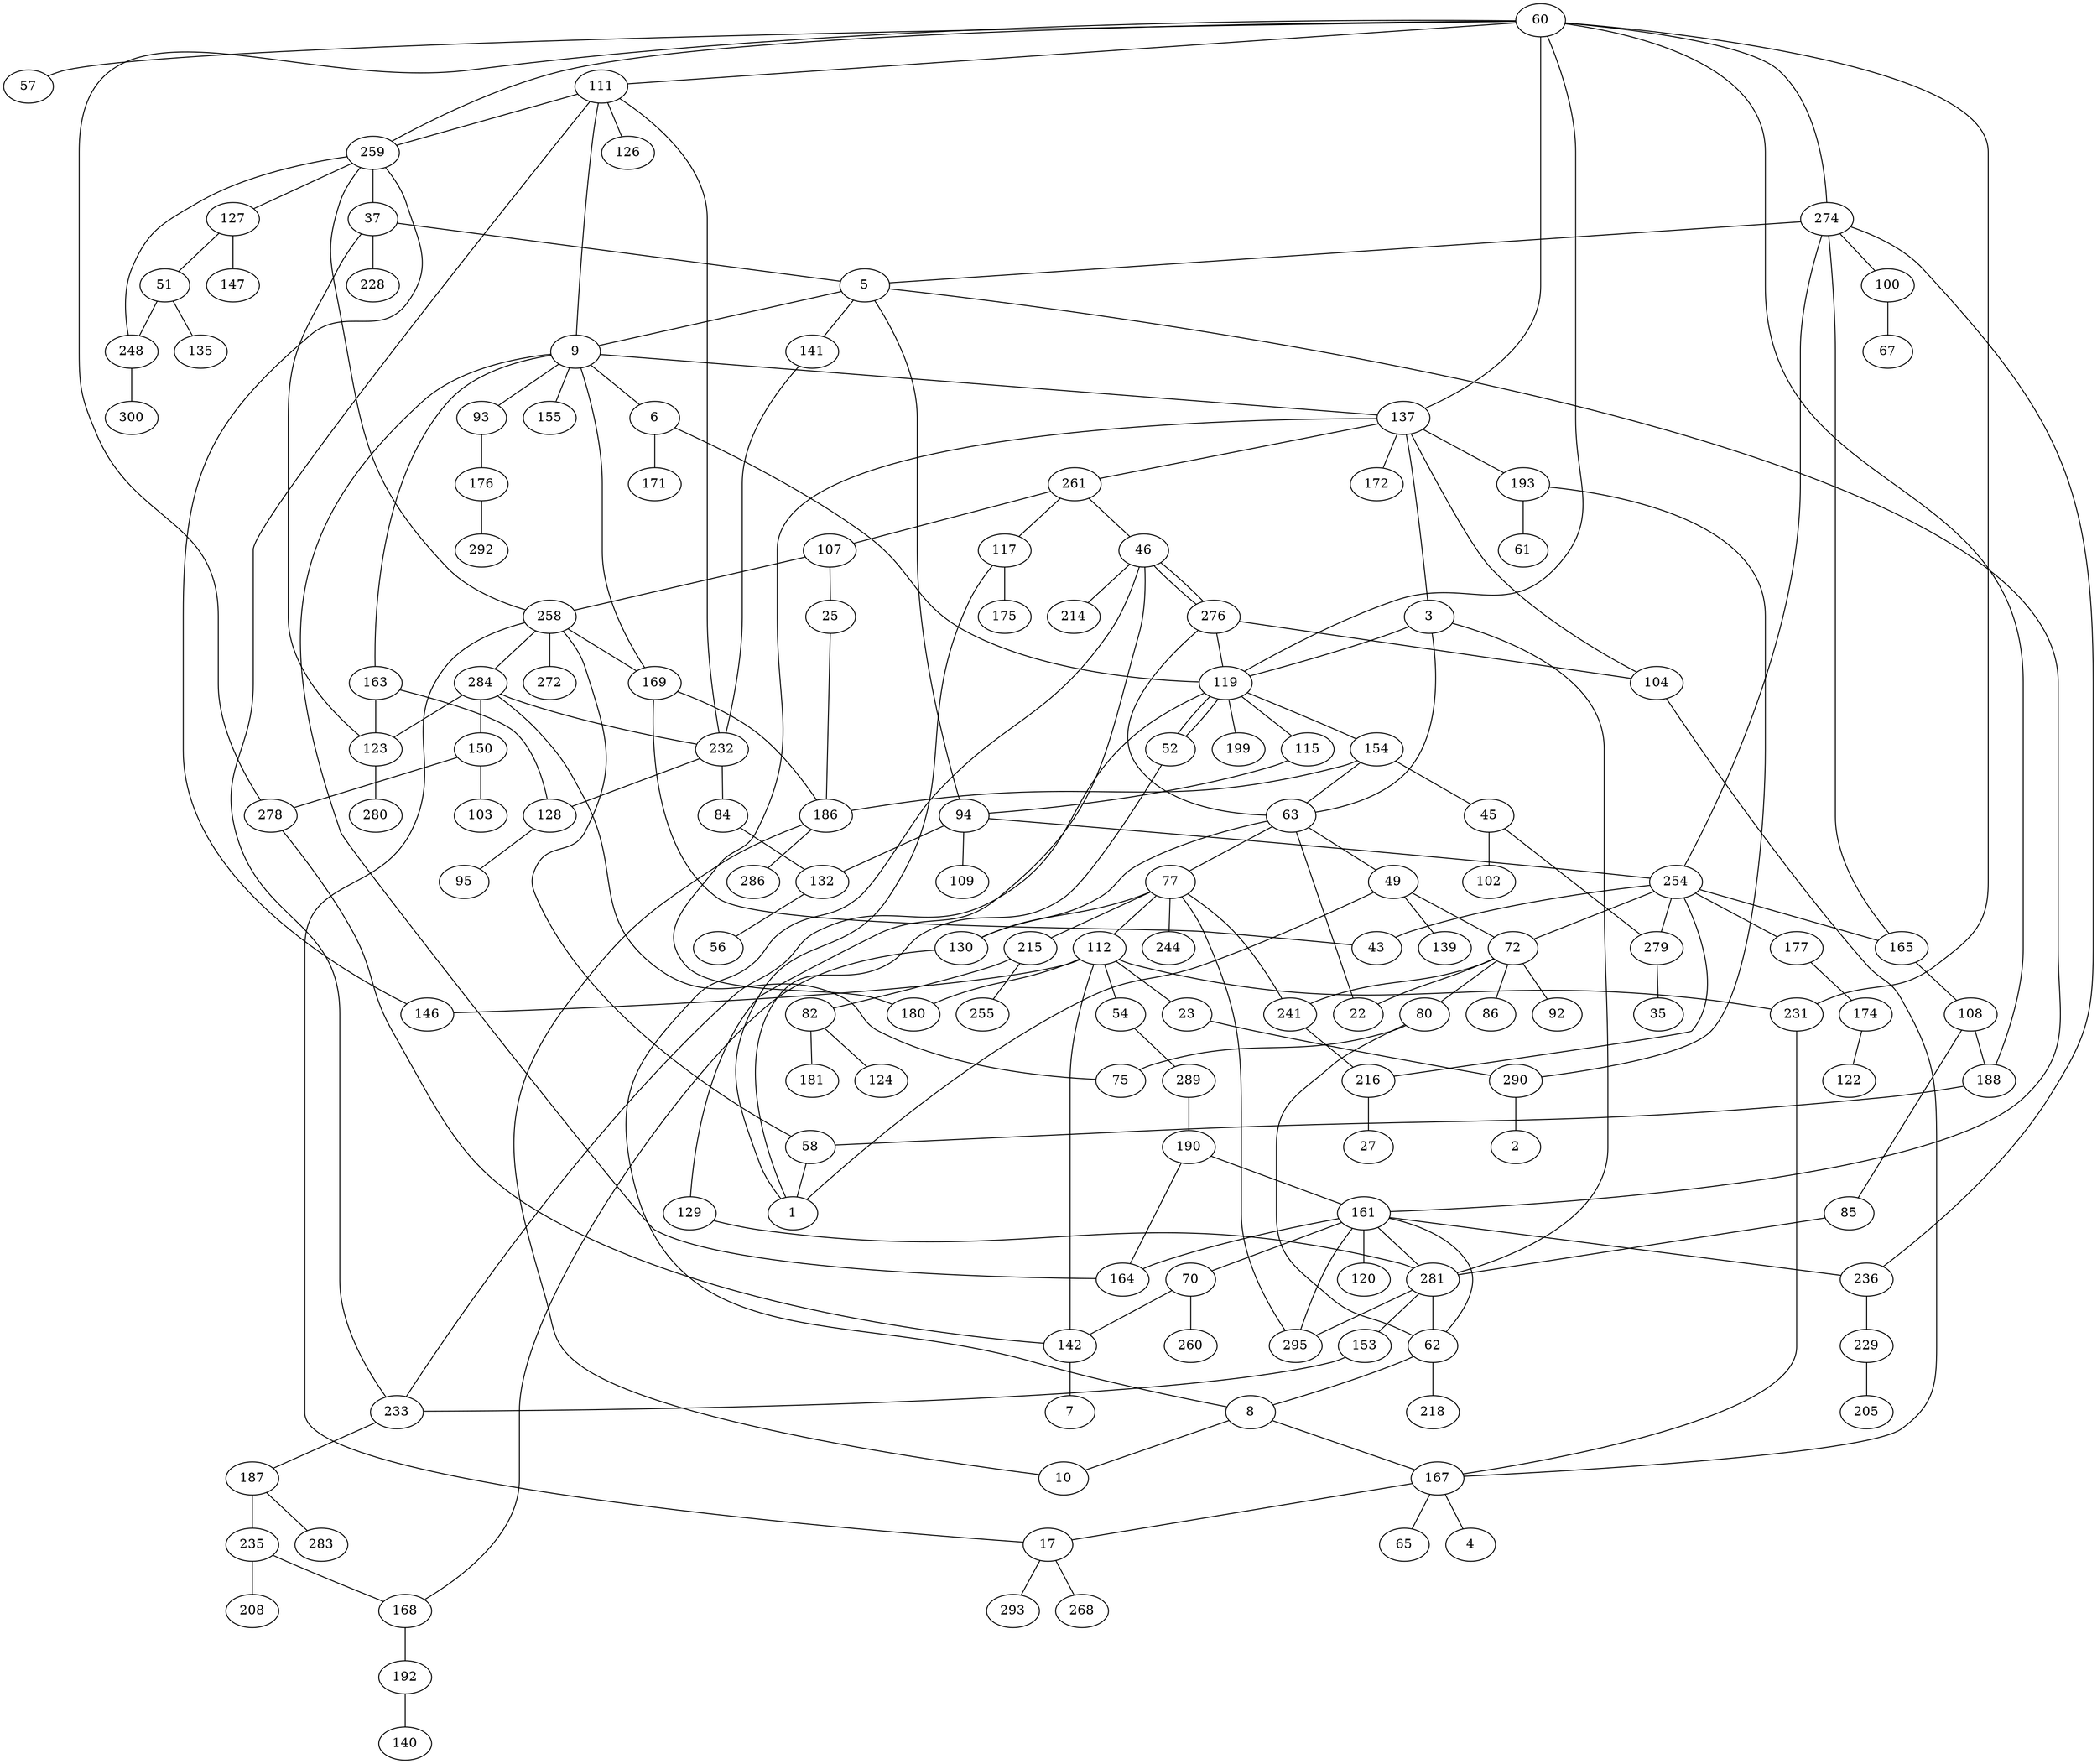 graph large {
	60 -- 57
	60 -- 111
	60 -- 137
	60 -- 274
	60 -- 119
	137 -- 3
	111 -- 259
	111 -- 233
	259 -- 127
	3 -- 119
	137 -- 193
	193 -- 290
	111 -- 9
	119 -- 154
	274 -- 5
	5 -- 161
	259 -- 258
	137 -- 261
	261 -- 46
	9 -- 163
	161 -- 70
	9 -- 169
	161 -- 295
	295 -- 77
	5 -- 9
	70 -- 142
	46 -- 129
	5 -- 94
	77 -- 130
	46 -- 276
	274 -- 100
	5 -- 141
	261 -- 107
	127 -- 147
	127 -- 51
	169 -- 43
	111 -- 232
	9 -- 93
	9 -- 164
	259 -- 60
	161 -- 164
	46 -- 8
	276 -- 119
	276 -- 46
	111 -- 126
	94 -- 254
	258 -- 58
	60 -- 188
	77 -- 112
	137 -- 180
	154 -- 63
	8 -- 167
	274 -- 165
	112 -- 54
	261 -- 117
	142 -- 112
	77 -- 215
	232 -- 84
	258 -- 284
	165 -- 108
	163 -- 123
	112 -- 146
	274 -- 254
	63 -- 49
	154 -- 45
	108 -- 85
	276 -- 63
	137 -- 104
	254 -- 165
	119 -- 52
	233 -- 187
	51 -- 248
	8 -- 10
	3 -- 281
	130 -- 168
	49 -- 72
	72 -- 80
	188 -- 58
	63 -- 22
	104 -- 167
	112 -- 23
	9 -- 6
	94 -- 109
	187 -- 235
	108 -- 188
	80 -- 75
	281 -- 62
	112 -- 180
	107 -- 25
	215 -- 82
	161 -- 62
	259 -- 248
	117 -- 1
	63 -- 130
	281 -- 295
	146 -- 259
	107 -- 258
	58 -- 1
	6 -- 171
	154 -- 186
	215 -- 255
	168 -- 192
	119 -- 115
	117 -- 175
	254 -- 72
	164 -- 190
	254 -- 279
	254 -- 177
	281 -- 153
	85 -- 281
	112 -- 231
	235 -- 168
	9 -- 137
	63 -- 77
	258 -- 169
	186 -- 10
	123 -- 280
	84 -- 132
	119 -- 199
	284 -- 150
	150 -- 103
	258 -- 17
	231 -- 60
	190 -- 161
	123 -- 37
	80 -- 62
	49 -- 1
	72 -- 241
	45 -- 102
	45 -- 279
	6 -- 119
	284 -- 232
	141 -- 232
	232 -- 128
	23 -- 290
	17 -- 268
	82 -- 124
	62 -- 218
	248 -- 300
	161 -- 236
	77 -- 241
	236 -- 229
	70 -- 260
	54 -- 289
	150 -- 278
	167 -- 17
	161 -- 281
	289 -- 190
	279 -- 35
	9 -- 155
	167 -- 4
	278 -- 142
	258 -- 272
	17 -- 293
	60 -- 278
	93 -- 176
	176 -- 292
	235 -- 208
	129 -- 281
	77 -- 244
	46 -- 214
	161 -- 120
	3 -- 63
	163 -- 128
	274 -- 236
	137 -- 172
	241 -- 216
	169 -- 186
	72 -- 92
	177 -- 174
	49 -- 139
	142 -- 7
	100 -- 67
	153 -- 233
	167 -- 65
	254 -- 216
	62 -- 8
	82 -- 181
	259 -- 37
	128 -- 95
	174 -- 122
	284 -- 123
	52 -- 1
	37 -- 5
	276 -- 104
	186 -- 286
	193 -- 61
	72 -- 22
	25 -- 186
	187 -- 283
	51 -- 135
	94 -- 132
	216 -- 27
	132 -- 56
	72 -- 86
	37 -- 228
	115 -- 94
	233 -- 119
	290 -- 2
	192 -- 140
	229 -- 205
	119 -- 52
	254 -- 43
	231 -- 167
	284 -- 75
}
